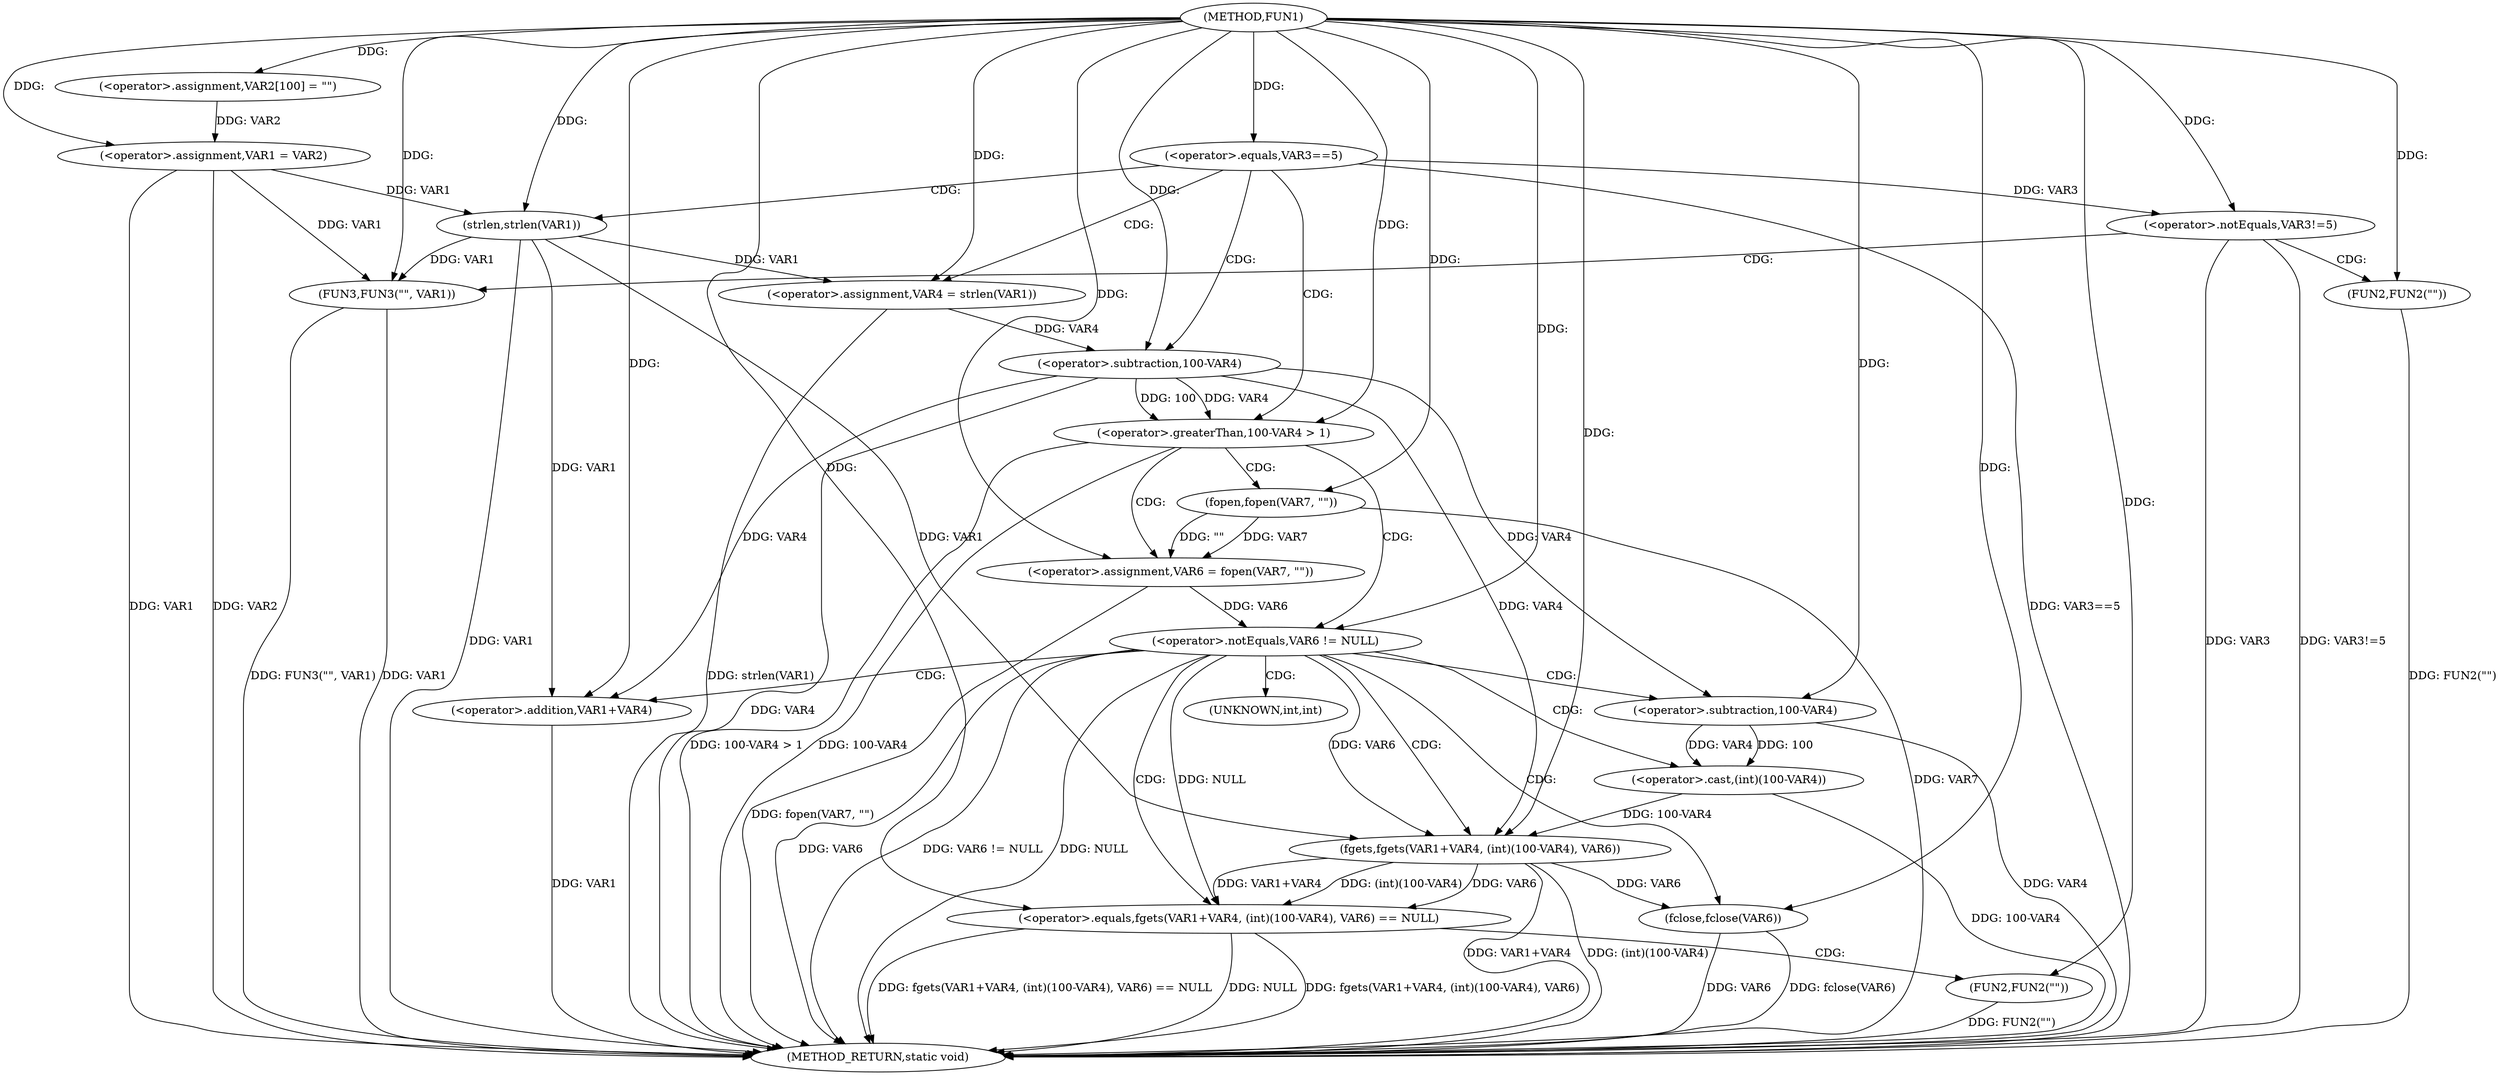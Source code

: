 digraph FUN1 {  
"1000100" [label = "(METHOD,FUN1)" ]
"1000169" [label = "(METHOD_RETURN,static void)" ]
"1000104" [label = "(<operator>.assignment,VAR2[100] = \"\")" ]
"1000107" [label = "(<operator>.assignment,VAR1 = VAR2)" ]
"1000111" [label = "(<operator>.equals,VAR3==5)" ]
"1000117" [label = "(<operator>.assignment,VAR4 = strlen(VAR1))" ]
"1000119" [label = "(strlen,strlen(VAR1))" ]
"1000123" [label = "(<operator>.greaterThan,100-VAR4 > 1)" ]
"1000124" [label = "(<operator>.subtraction,100-VAR4)" ]
"1000129" [label = "(<operator>.assignment,VAR6 = fopen(VAR7, \"\"))" ]
"1000131" [label = "(fopen,fopen(VAR7, \"\"))" ]
"1000135" [label = "(<operator>.notEquals,VAR6 != NULL)" ]
"1000140" [label = "(<operator>.equals,fgets(VAR1+VAR4, (int)(100-VAR4), VAR6) == NULL)" ]
"1000141" [label = "(fgets,fgets(VAR1+VAR4, (int)(100-VAR4), VAR6))" ]
"1000142" [label = "(<operator>.addition,VAR1+VAR4)" ]
"1000145" [label = "(<operator>.cast,(int)(100-VAR4))" ]
"1000147" [label = "(<operator>.subtraction,100-VAR4)" ]
"1000153" [label = "(FUN2,FUN2(\"\"))" ]
"1000155" [label = "(fclose,fclose(VAR6))" ]
"1000158" [label = "(<operator>.notEquals,VAR3!=5)" ]
"1000162" [label = "(FUN2,FUN2(\"\"))" ]
"1000166" [label = "(FUN3,FUN3(\"\", VAR1))" ]
"1000146" [label = "(UNKNOWN,int,int)" ]
  "1000141" -> "1000169"  [ label = "DDG: VAR1+VAR4"] 
  "1000107" -> "1000169"  [ label = "DDG: VAR1"] 
  "1000147" -> "1000169"  [ label = "DDG: VAR4"] 
  "1000153" -> "1000169"  [ label = "DDG: FUN2(\"\")"] 
  "1000155" -> "1000169"  [ label = "DDG: VAR6"] 
  "1000117" -> "1000169"  [ label = "DDG: strlen(VAR1)"] 
  "1000162" -> "1000169"  [ label = "DDG: FUN2(\"\")"] 
  "1000158" -> "1000169"  [ label = "DDG: VAR3"] 
  "1000166" -> "1000169"  [ label = "DDG: VAR1"] 
  "1000124" -> "1000169"  [ label = "DDG: VAR4"] 
  "1000140" -> "1000169"  [ label = "DDG: NULL"] 
  "1000123" -> "1000169"  [ label = "DDG: 100-VAR4 > 1"] 
  "1000131" -> "1000169"  [ label = "DDG: VAR7"] 
  "1000140" -> "1000169"  [ label = "DDG: fgets(VAR1+VAR4, (int)(100-VAR4), VAR6)"] 
  "1000166" -> "1000169"  [ label = "DDG: FUN3(\"\", VAR1)"] 
  "1000140" -> "1000169"  [ label = "DDG: fgets(VAR1+VAR4, (int)(100-VAR4), VAR6) == NULL"] 
  "1000155" -> "1000169"  [ label = "DDG: fclose(VAR6)"] 
  "1000158" -> "1000169"  [ label = "DDG: VAR3!=5"] 
  "1000135" -> "1000169"  [ label = "DDG: VAR6 != NULL"] 
  "1000119" -> "1000169"  [ label = "DDG: VAR1"] 
  "1000142" -> "1000169"  [ label = "DDG: VAR1"] 
  "1000135" -> "1000169"  [ label = "DDG: VAR6"] 
  "1000141" -> "1000169"  [ label = "DDG: (int)(100-VAR4)"] 
  "1000145" -> "1000169"  [ label = "DDG: 100-VAR4"] 
  "1000111" -> "1000169"  [ label = "DDG: VAR3==5"] 
  "1000135" -> "1000169"  [ label = "DDG: NULL"] 
  "1000107" -> "1000169"  [ label = "DDG: VAR2"] 
  "1000129" -> "1000169"  [ label = "DDG: fopen(VAR7, \"\")"] 
  "1000123" -> "1000169"  [ label = "DDG: 100-VAR4"] 
  "1000100" -> "1000104"  [ label = "DDG: "] 
  "1000104" -> "1000107"  [ label = "DDG: VAR2"] 
  "1000100" -> "1000107"  [ label = "DDG: "] 
  "1000100" -> "1000111"  [ label = "DDG: "] 
  "1000119" -> "1000117"  [ label = "DDG: VAR1"] 
  "1000100" -> "1000117"  [ label = "DDG: "] 
  "1000107" -> "1000119"  [ label = "DDG: VAR1"] 
  "1000100" -> "1000119"  [ label = "DDG: "] 
  "1000124" -> "1000123"  [ label = "DDG: 100"] 
  "1000124" -> "1000123"  [ label = "DDG: VAR4"] 
  "1000100" -> "1000124"  [ label = "DDG: "] 
  "1000117" -> "1000124"  [ label = "DDG: VAR4"] 
  "1000100" -> "1000123"  [ label = "DDG: "] 
  "1000131" -> "1000129"  [ label = "DDG: VAR7"] 
  "1000131" -> "1000129"  [ label = "DDG: \"\""] 
  "1000100" -> "1000129"  [ label = "DDG: "] 
  "1000100" -> "1000131"  [ label = "DDG: "] 
  "1000129" -> "1000135"  [ label = "DDG: VAR6"] 
  "1000100" -> "1000135"  [ label = "DDG: "] 
  "1000141" -> "1000140"  [ label = "DDG: VAR1+VAR4"] 
  "1000141" -> "1000140"  [ label = "DDG: (int)(100-VAR4)"] 
  "1000141" -> "1000140"  [ label = "DDG: VAR6"] 
  "1000119" -> "1000141"  [ label = "DDG: VAR1"] 
  "1000100" -> "1000141"  [ label = "DDG: "] 
  "1000124" -> "1000141"  [ label = "DDG: VAR4"] 
  "1000119" -> "1000142"  [ label = "DDG: VAR1"] 
  "1000100" -> "1000142"  [ label = "DDG: "] 
  "1000124" -> "1000142"  [ label = "DDG: VAR4"] 
  "1000145" -> "1000141"  [ label = "DDG: 100-VAR4"] 
  "1000147" -> "1000145"  [ label = "DDG: 100"] 
  "1000147" -> "1000145"  [ label = "DDG: VAR4"] 
  "1000100" -> "1000147"  [ label = "DDG: "] 
  "1000124" -> "1000147"  [ label = "DDG: VAR4"] 
  "1000135" -> "1000141"  [ label = "DDG: VAR6"] 
  "1000135" -> "1000140"  [ label = "DDG: NULL"] 
  "1000100" -> "1000140"  [ label = "DDG: "] 
  "1000100" -> "1000153"  [ label = "DDG: "] 
  "1000141" -> "1000155"  [ label = "DDG: VAR6"] 
  "1000100" -> "1000155"  [ label = "DDG: "] 
  "1000111" -> "1000158"  [ label = "DDG: VAR3"] 
  "1000100" -> "1000158"  [ label = "DDG: "] 
  "1000100" -> "1000162"  [ label = "DDG: "] 
  "1000100" -> "1000166"  [ label = "DDG: "] 
  "1000107" -> "1000166"  [ label = "DDG: VAR1"] 
  "1000119" -> "1000166"  [ label = "DDG: VAR1"] 
  "1000111" -> "1000117"  [ label = "CDG: "] 
  "1000111" -> "1000123"  [ label = "CDG: "] 
  "1000111" -> "1000124"  [ label = "CDG: "] 
  "1000111" -> "1000119"  [ label = "CDG: "] 
  "1000123" -> "1000131"  [ label = "CDG: "] 
  "1000123" -> "1000129"  [ label = "CDG: "] 
  "1000123" -> "1000135"  [ label = "CDG: "] 
  "1000135" -> "1000142"  [ label = "CDG: "] 
  "1000135" -> "1000155"  [ label = "CDG: "] 
  "1000135" -> "1000141"  [ label = "CDG: "] 
  "1000135" -> "1000147"  [ label = "CDG: "] 
  "1000135" -> "1000145"  [ label = "CDG: "] 
  "1000135" -> "1000146"  [ label = "CDG: "] 
  "1000135" -> "1000140"  [ label = "CDG: "] 
  "1000140" -> "1000153"  [ label = "CDG: "] 
  "1000158" -> "1000166"  [ label = "CDG: "] 
  "1000158" -> "1000162"  [ label = "CDG: "] 
}
